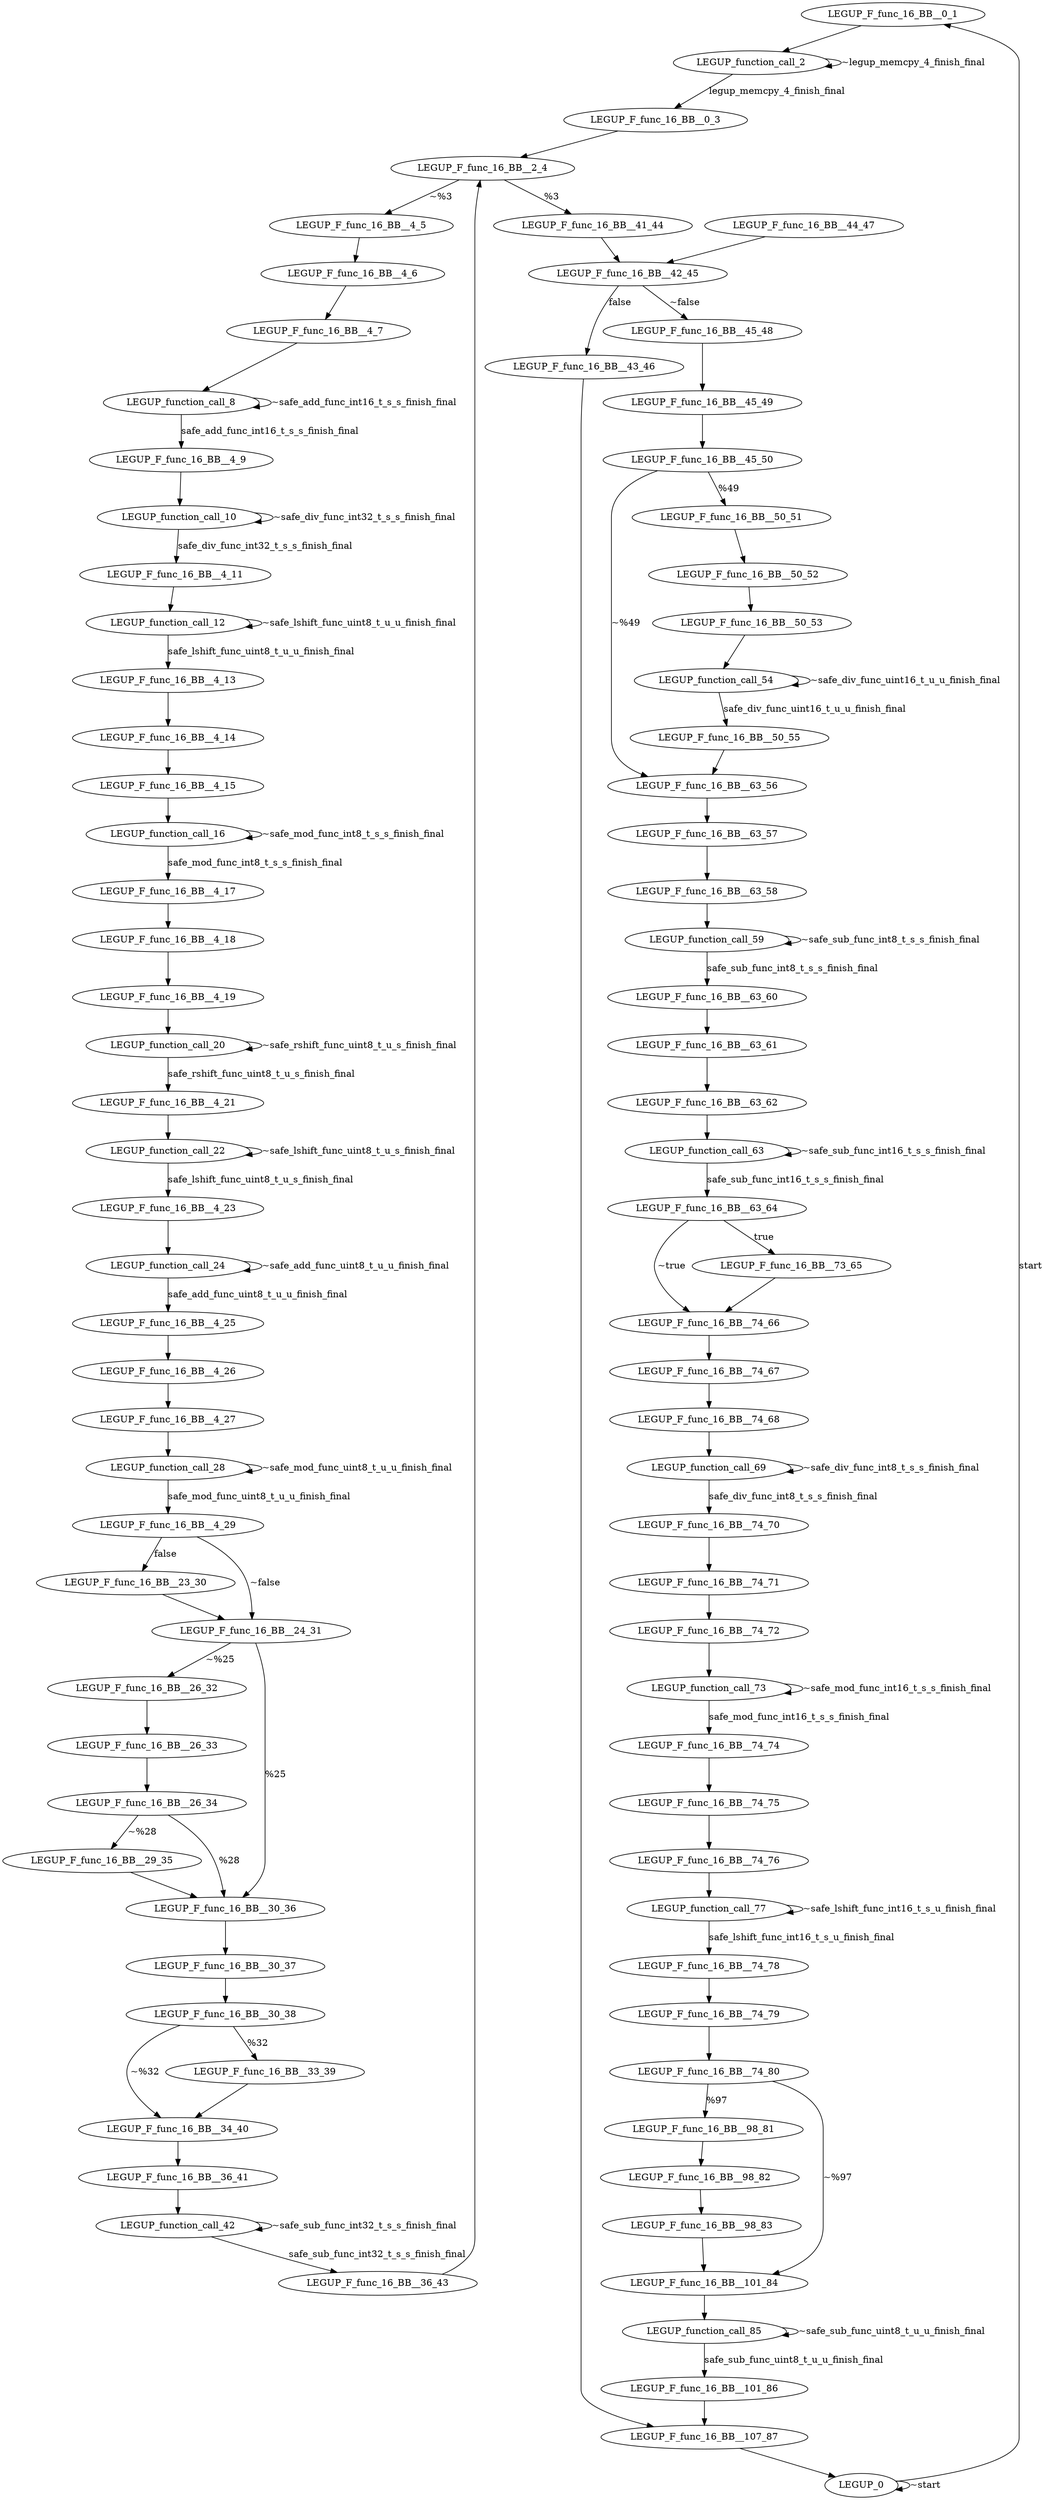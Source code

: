 digraph {
Node0x3c29d00[label="LEGUP_F_func_16_BB__0_1"];
Node0x3bda590[label="LEGUP_0"];
Node0x3bda590 -> Node0x3c29d00[label="start"];
Node0x3bda590 -> Node0x3bda590[label="~start"];
Node0x3f21530[label="LEGUP_function_call_2"];
Node0x3c29d00 -> Node0x3f21530;
Node0x3bd9930[label="LEGUP_F_func_16_BB__0_3"];
Node0x3f21530 -> Node0x3bd9930[label="legup_memcpy_4_finish_final"];
Node0x3f21530 -> Node0x3f21530[label="~legup_memcpy_4_finish_final"];
Node0x3c29e80[label="LEGUP_F_func_16_BB__2_4"];
Node0x3bd9930 -> Node0x3c29e80;
Node0x3bd86b0[label="LEGUP_F_func_16_BB__41_44"];
Node0x3c29e80 -> Node0x3bd86b0[label="%3"];
Node0x3c2a000[label="LEGUP_F_func_16_BB__4_5"];
Node0x3c29e80 -> Node0x3c2a000[label="~%3"];
Node0x3c20930[label="LEGUP_F_func_16_BB__4_6"];
Node0x3c2a000 -> Node0x3c20930;
Node0x3c20a00[label="LEGUP_F_func_16_BB__4_7"];
Node0x3c20930 -> Node0x3c20a00;
Node0x3f28020[label="LEGUP_function_call_8"];
Node0x3c20a00 -> Node0x3f28020;
Node0x3c20ad0[label="LEGUP_F_func_16_BB__4_9"];
Node0x3f28020 -> Node0x3c20ad0[label="safe_add_func_int16_t_s_s_finish_final"];
Node0x3f28020 -> Node0x3f28020[label="~safe_add_func_int16_t_s_s_finish_final"];
Node0x3f2f000[label="LEGUP_function_call_10"];
Node0x3c20ad0 -> Node0x3f2f000;
Node0x3c20ba0[label="LEGUP_F_func_16_BB__4_11"];
Node0x3f2f000 -> Node0x3c20ba0[label="safe_div_func_int32_t_s_s_finish_final"];
Node0x3f2f000 -> Node0x3f2f000[label="~safe_div_func_int32_t_s_s_finish_final"];
Node0x3f362f0[label="LEGUP_function_call_12"];
Node0x3c20ba0 -> Node0x3f362f0;
Node0x3c20c70[label="LEGUP_F_func_16_BB__4_13"];
Node0x3f362f0 -> Node0x3c20c70[label="safe_lshift_func_uint8_t_u_u_finish_final"];
Node0x3f362f0 -> Node0x3f362f0[label="~safe_lshift_func_uint8_t_u_u_finish_final"];
Node0x3c20d40[label="LEGUP_F_func_16_BB__4_14"];
Node0x3c20c70 -> Node0x3c20d40;
Node0x3c20e40[label="LEGUP_F_func_16_BB__4_15"];
Node0x3c20d40 -> Node0x3c20e40;
Node0x3f3da40[label="LEGUP_function_call_16"];
Node0x3c20e40 -> Node0x3f3da40;
Node0x3c20f40[label="LEGUP_F_func_16_BB__4_17"];
Node0x3f3da40 -> Node0x3c20f40[label="safe_mod_func_int8_t_s_s_finish_final"];
Node0x3f3da40 -> Node0x3f3da40[label="~safe_mod_func_int8_t_s_s_finish_final"];
Node0x3c21040[label="LEGUP_F_func_16_BB__4_18"];
Node0x3c20f40 -> Node0x3c21040;
Node0x3c21140[label="LEGUP_F_func_16_BB__4_19"];
Node0x3c21040 -> Node0x3c21140;
Node0x3f45440[label="LEGUP_function_call_20"];
Node0x3c21140 -> Node0x3f45440;
Node0x3c21240[label="LEGUP_F_func_16_BB__4_21"];
Node0x3f45440 -> Node0x3c21240[label="safe_rshift_func_uint8_t_u_s_finish_final"];
Node0x3f45440 -> Node0x3f45440[label="~safe_rshift_func_uint8_t_u_s_finish_final"];
Node0x3f4b5a0[label="LEGUP_function_call_22"];
Node0x3c21240 -> Node0x3f4b5a0;
Node0x3c21340[label="LEGUP_F_func_16_BB__4_23"];
Node0x3f4b5a0 -> Node0x3c21340[label="safe_lshift_func_uint8_t_u_s_finish_final"];
Node0x3f4b5a0 -> Node0x3f4b5a0[label="~safe_lshift_func_uint8_t_u_s_finish_final"];
Node0x3f52380[label="LEGUP_function_call_24"];
Node0x3c21340 -> Node0x3f52380;
Node0x3c21440[label="LEGUP_F_func_16_BB__4_25"];
Node0x3f52380 -> Node0x3c21440[label="safe_add_func_uint8_t_u_u_finish_final"];
Node0x3f52380 -> Node0x3f52380[label="~safe_add_func_uint8_t_u_u_finish_final"];
Node0x3c21540[label="LEGUP_F_func_16_BB__4_26"];
Node0x3c21440 -> Node0x3c21540;
Node0x3c21640[label="LEGUP_F_func_16_BB__4_27"];
Node0x3c21540 -> Node0x3c21640;
Node0x3f591b0[label="LEGUP_function_call_28"];
Node0x3c21640 -> Node0x3f591b0;
Node0x3c21740[label="LEGUP_F_func_16_BB__4_29"];
Node0x3f591b0 -> Node0x3c21740[label="safe_mod_func_uint8_t_u_u_finish_final"];
Node0x3f591b0 -> Node0x3f591b0[label="~safe_mod_func_uint8_t_u_u_finish_final"];
Node0x3c2a180[label="LEGUP_F_func_16_BB__23_30"];
Node0x3c21740 -> Node0x3c2a180[label="false"];
Node0x3bd7c30[label="LEGUP_F_func_16_BB__24_31"];
Node0x3c21740 -> Node0x3bd7c30[label="~false"];
Node0x3c2a180 -> Node0x3bd7c30;
Node0x3bd80b0[label="LEGUP_F_func_16_BB__30_36"];
Node0x3bd7c30 -> Node0x3bd80b0[label="%25"];
Node0x3bd7db0[label="LEGUP_F_func_16_BB__26_32"];
Node0x3bd7c30 -> Node0x3bd7db0[label="~%25"];
Node0x3c22080[label="LEGUP_F_func_16_BB__26_33"];
Node0x3bd7db0 -> Node0x3c22080;
Node0x3c22150[label="LEGUP_F_func_16_BB__26_34"];
Node0x3c22080 -> Node0x3c22150;
Node0x3c22150 -> Node0x3bd80b0[label="%28"];
Node0x3bd7f30[label="LEGUP_F_func_16_BB__29_35"];
Node0x3c22150 -> Node0x3bd7f30[label="~%28"];
Node0x3bd7f30 -> Node0x3bd80b0;
Node0x3c22340[label="LEGUP_F_func_16_BB__30_37"];
Node0x3bd80b0 -> Node0x3c22340;
Node0x3c22410[label="LEGUP_F_func_16_BB__30_38"];
Node0x3c22340 -> Node0x3c22410;
Node0x3bd8230[label="LEGUP_F_func_16_BB__33_39"];
Node0x3c22410 -> Node0x3bd8230[label="%32"];
Node0x3bd83b0[label="LEGUP_F_func_16_BB__34_40"];
Node0x3c22410 -> Node0x3bd83b0[label="~%32"];
Node0x3bd8230 -> Node0x3bd83b0;
Node0x3bd8530[label="LEGUP_F_func_16_BB__36_41"];
Node0x3bd83b0 -> Node0x3bd8530;
Node0x3f61040[label="LEGUP_function_call_42"];
Node0x3bd8530 -> Node0x3f61040;
Node0x3c22640[label="LEGUP_F_func_16_BB__36_43"];
Node0x3f61040 -> Node0x3c22640[label="safe_sub_func_int32_t_s_s_finish_final"];
Node0x3f61040 -> Node0x3f61040[label="~safe_sub_func_int32_t_s_s_finish_final"];
Node0x3c22640 -> Node0x3c29e80;
Node0x3bd8830[label="LEGUP_F_func_16_BB__42_45"];
Node0x3bd86b0 -> Node0x3bd8830;
Node0x3bd89b0[label="LEGUP_F_func_16_BB__43_46"];
Node0x3bd8830 -> Node0x3bd89b0[label="false"];
Node0x3bd8cb0[label="LEGUP_F_func_16_BB__45_48"];
Node0x3bd8830 -> Node0x3bd8cb0[label="~false"];
Node0x3bd9730[label="LEGUP_F_func_16_BB__107_87"];
Node0x3bd89b0 -> Node0x3bd9730;
Node0x3bd8b30[label="LEGUP_F_func_16_BB__44_47"];
Node0x3bd8b30 -> Node0x3bd8830;
Node0x3c20220[label="LEGUP_F_func_16_BB__45_49"];
Node0x3bd8cb0 -> Node0x3c20220;
Node0x3c20320[label="LEGUP_F_func_16_BB__45_50"];
Node0x3c20220 -> Node0x3c20320;
Node0x3bd8e30[label="LEGUP_F_func_16_BB__50_51"];
Node0x3c20320 -> Node0x3bd8e30[label="%49"];
Node0x3bd8fb0[label="LEGUP_F_func_16_BB__63_56"];
Node0x3c20320 -> Node0x3bd8fb0[label="~%49"];
Node0x3bd9a00[label="LEGUP_F_func_16_BB__50_52"];
Node0x3bd8e30 -> Node0x3bd9a00;
Node0x3bd9ad0[label="LEGUP_F_func_16_BB__50_53"];
Node0x3bd9a00 -> Node0x3bd9ad0;
Node0x3f67ad0[label="LEGUP_function_call_54"];
Node0x3bd9ad0 -> Node0x3f67ad0;
Node0x3bd9ba0[label="LEGUP_F_func_16_BB__50_55"];
Node0x3f67ad0 -> Node0x3bd9ba0[label="safe_div_func_uint16_t_u_u_finish_final"];
Node0x3f67ad0 -> Node0x3f67ad0[label="~safe_div_func_uint16_t_u_u_finish_final"];
Node0x3bd9ba0 -> Node0x3bd8fb0;
Node0x3bd9eb0[label="LEGUP_F_func_16_BB__63_57"];
Node0x3bd8fb0 -> Node0x3bd9eb0;
Node0x3bd9f80[label="LEGUP_F_func_16_BB__63_58"];
Node0x3bd9eb0 -> Node0x3bd9f80;
Node0x3f6e6d0[label="LEGUP_function_call_59"];
Node0x3bd9f80 -> Node0x3f6e6d0;
Node0x3bda050[label="LEGUP_F_func_16_BB__63_60"];
Node0x3f6e6d0 -> Node0x3bda050[label="safe_sub_func_int8_t_s_s_finish_final"];
Node0x3f6e6d0 -> Node0x3f6e6d0[label="~safe_sub_func_int8_t_s_s_finish_final"];
Node0x3c23810[label="LEGUP_F_func_16_BB__63_61"];
Node0x3bda050 -> Node0x3c23810;
Node0x3c238e0[label="LEGUP_F_func_16_BB__63_62"];
Node0x3c23810 -> Node0x3c238e0;
Node0x3f75160[label="LEGUP_function_call_63"];
Node0x3c238e0 -> Node0x3f75160;
Node0x3c239b0[label="LEGUP_F_func_16_BB__63_64"];
Node0x3f75160 -> Node0x3c239b0[label="safe_sub_func_int16_t_s_s_finish_final"];
Node0x3f75160 -> Node0x3f75160[label="~safe_sub_func_int16_t_s_s_finish_final"];
Node0x3bd9130[label="LEGUP_F_func_16_BB__73_65"];
Node0x3c239b0 -> Node0x3bd9130[label="true"];
Node0x3bd92b0[label="LEGUP_F_func_16_BB__74_66"];
Node0x3c239b0 -> Node0x3bd92b0[label="~true"];
Node0x3bd9130 -> Node0x3bd92b0;
Node0x3c23e00[label="LEGUP_F_func_16_BB__74_67"];
Node0x3bd92b0 -> Node0x3c23e00;
Node0x3c23ed0[label="LEGUP_F_func_16_BB__74_68"];
Node0x3c23e00 -> Node0x3c23ed0;
Node0x3f7bf20[label="LEGUP_function_call_69"];
Node0x3c23ed0 -> Node0x3f7bf20;
Node0x3c23fa0[label="LEGUP_F_func_16_BB__74_70"];
Node0x3f7bf20 -> Node0x3c23fa0[label="safe_div_func_int8_t_s_s_finish_final"];
Node0x3f7bf20 -> Node0x3f7bf20[label="~safe_div_func_int8_t_s_s_finish_final"];
Node0x3c24070[label="LEGUP_F_func_16_BB__74_71"];
Node0x3c23fa0 -> Node0x3c24070;
Node0x3c24140[label="LEGUP_F_func_16_BB__74_72"];
Node0x3c24070 -> Node0x3c24140;
Node0x3f82990[label="LEGUP_function_call_73"];
Node0x3c24140 -> Node0x3f82990;
Node0x3c24210[label="LEGUP_F_func_16_BB__74_74"];
Node0x3f82990 -> Node0x3c24210[label="safe_mod_func_int16_t_s_s_finish_final"];
Node0x3f82990 -> Node0x3f82990[label="~safe_mod_func_int16_t_s_s_finish_final"];
Node0x3c24310[label="LEGUP_F_func_16_BB__74_75"];
Node0x3c24210 -> Node0x3c24310;
Node0x3c24410[label="LEGUP_F_func_16_BB__74_76"];
Node0x3c24310 -> Node0x3c24410;
Node0x3f892b0[label="LEGUP_function_call_77"];
Node0x3c24410 -> Node0x3f892b0;
Node0x3c24510[label="LEGUP_F_func_16_BB__74_78"];
Node0x3f892b0 -> Node0x3c24510[label="safe_lshift_func_int16_t_s_u_finish_final"];
Node0x3f892b0 -> Node0x3f892b0[label="~safe_lshift_func_int16_t_s_u_finish_final"];
Node0x3c24610[label="LEGUP_F_func_16_BB__74_79"];
Node0x3c24510 -> Node0x3c24610;
Node0x3c24710[label="LEGUP_F_func_16_BB__74_80"];
Node0x3c24610 -> Node0x3c24710;
Node0x3bd9430[label="LEGUP_F_func_16_BB__98_81"];
Node0x3c24710 -> Node0x3bd9430[label="%97"];
Node0x3bd95b0[label="LEGUP_F_func_16_BB__101_84"];
Node0x3c24710 -> Node0x3bd95b0[label="~%97"];
Node0x3c22af0[label="LEGUP_F_func_16_BB__98_82"];
Node0x3bd9430 -> Node0x3c22af0;
Node0x3c22bc0[label="LEGUP_F_func_16_BB__98_83"];
Node0x3c22af0 -> Node0x3c22bc0;
Node0x3c22bc0 -> Node0x3bd95b0;
Node0x3f90d10[label="LEGUP_function_call_85"];
Node0x3bd95b0 -> Node0x3f90d10;
Node0x3c22d20[label="LEGUP_F_func_16_BB__101_86"];
Node0x3f90d10 -> Node0x3c22d20[label="safe_sub_func_uint8_t_u_u_finish_final"];
Node0x3f90d10 -> Node0x3f90d10[label="~safe_sub_func_uint8_t_u_u_finish_final"];
Node0x3c22d20 -> Node0x3bd9730;
Node0x3bd9730 -> Node0x3bda590;
}
